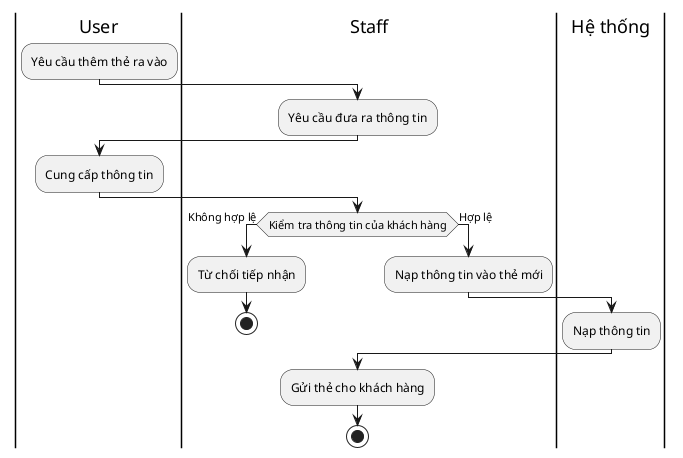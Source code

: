 @startuml
|User|
:Yêu cầu thêm thẻ ra vào;
|Staff|
:Yêu cầu đưa ra thông tin;
|User|
:Cung cấp thông tin;
|Staff|
if(Kiểm tra thông tin của khách hàng) then (Không hợp lệ)
:Từ chối tiếp nhận;
stop
else (Hợp lệ)
:Nạp thông tin vào thẻ mới;
|Hệ thống|
:Nạp thông tin;
endif
|Staff|
:Gửi thẻ cho khách hàng;
stop

@enduml